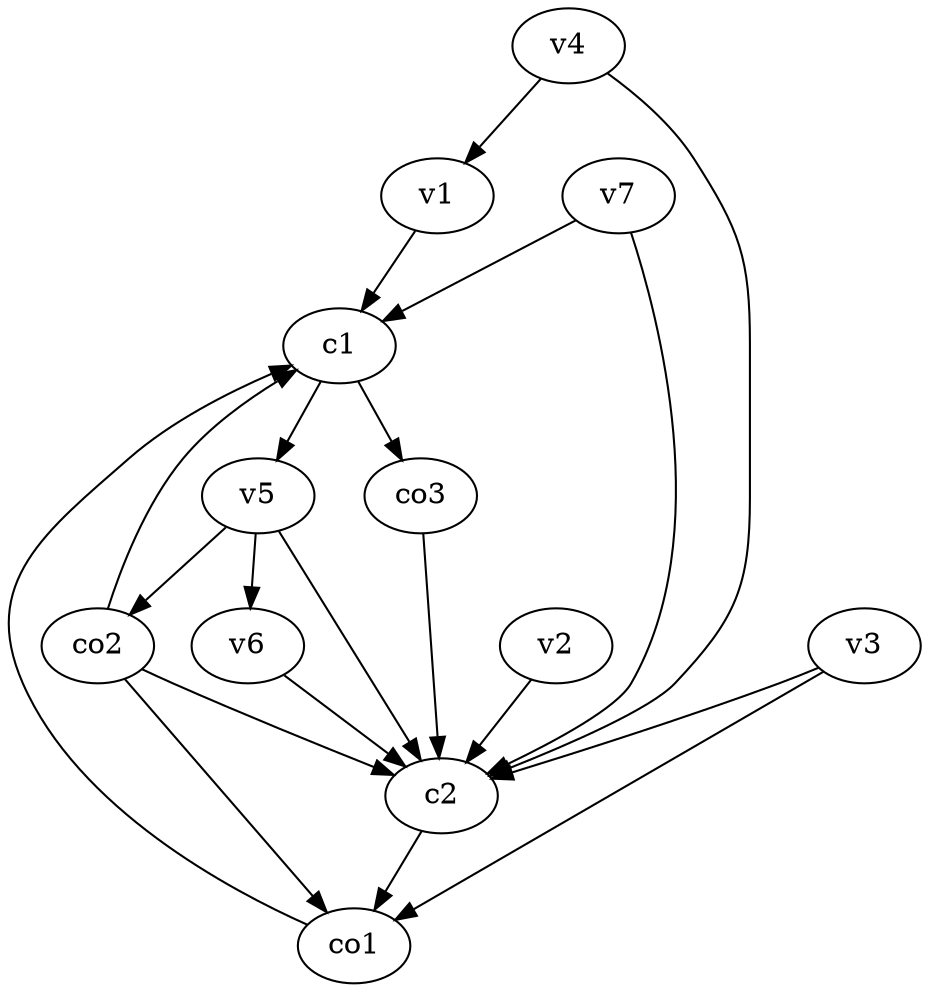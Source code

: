 strict digraph  {
c1;
c2;
v1;
v2;
v3;
v4;
v5;
v6;
v7;
co1;
co2;
co3;
c1 -> v5  [weight=1];
c1 -> co3  [weight=1];
c2 -> co1  [weight=1];
v1 -> c1  [weight=1];
v2 -> c2  [weight=1];
v3 -> c2  [weight=1];
v3 -> co1  [weight=1];
v4 -> c2  [weight=1];
v4 -> v1  [weight=1];
v5 -> c2  [weight=1];
v5 -> v6  [weight=1];
v5 -> co2  [weight=1];
v6 -> c2  [weight=1];
v7 -> c2  [weight=1];
v7 -> c1  [weight=1];
co1 -> c1  [weight=1];
co2 -> c2  [weight=1];
co2 -> c1  [weight=1];
co2 -> co1  [weight=1];
co3 -> c2  [weight=1];
}
